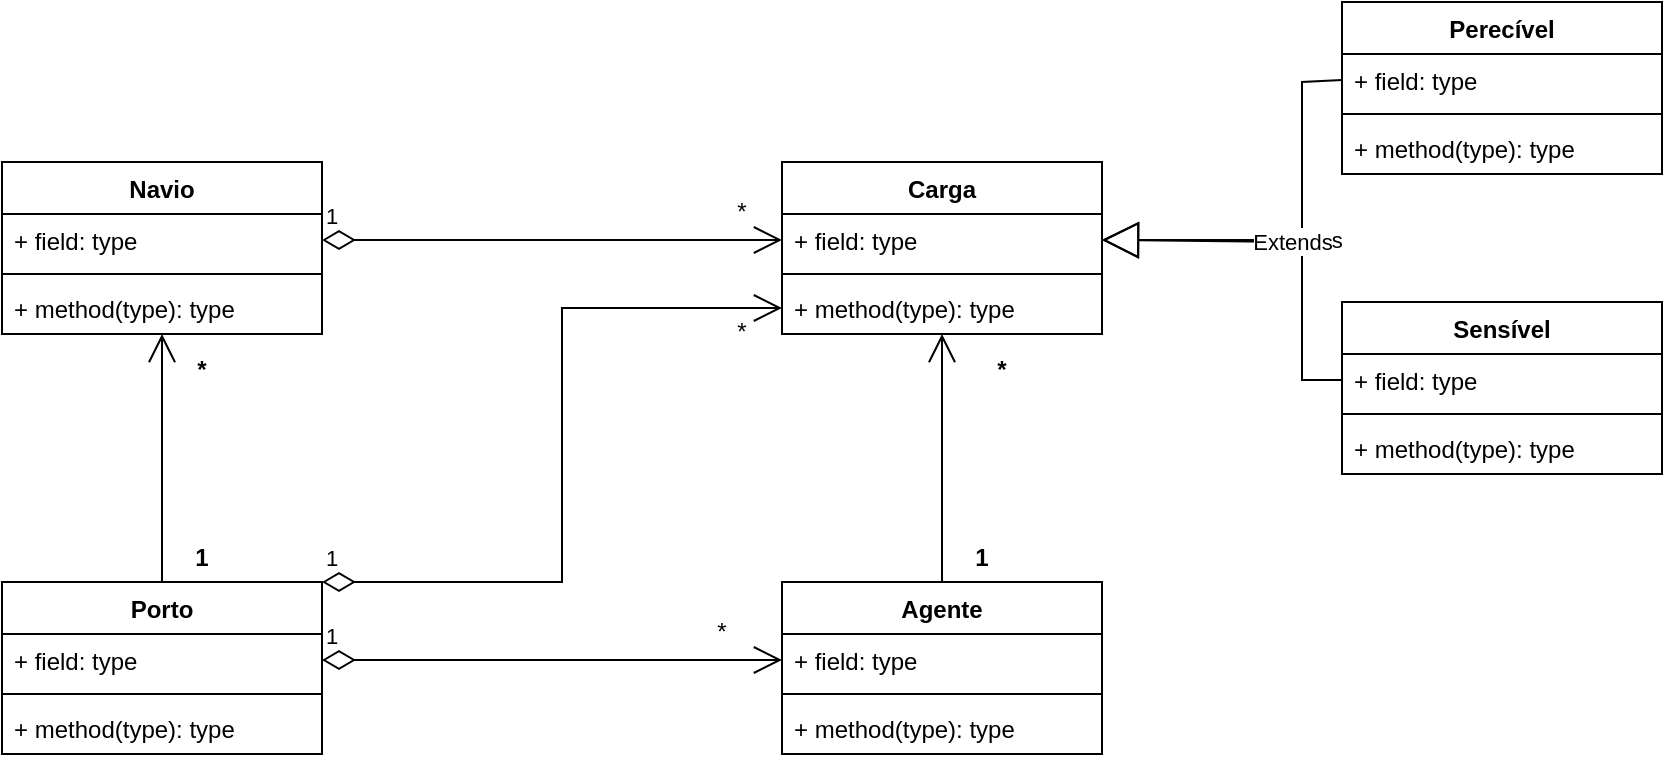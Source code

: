 <mxfile version="20.6.2" type="device"><diagram id="C5RBs43oDa-KdzZeNtuy" name="Page-1"><mxGraphModel dx="852" dy="514" grid="1" gridSize="10" guides="1" tooltips="1" connect="1" arrows="1" fold="1" page="1" pageScale="1" pageWidth="827" pageHeight="1169" math="0" shadow="0"><root><mxCell id="WIyWlLk6GJQsqaUBKTNV-0"/><mxCell id="WIyWlLk6GJQsqaUBKTNV-1" parent="WIyWlLk6GJQsqaUBKTNV-0"/><mxCell id="yBLRDbTi0pjEEkt_Cyih-0" value="Navio" style="swimlane;fontStyle=1;align=center;verticalAlign=top;childLayout=stackLayout;horizontal=1;startSize=26;horizontalStack=0;resizeParent=1;resizeParentMax=0;resizeLast=0;collapsible=1;marginBottom=0;" parent="WIyWlLk6GJQsqaUBKTNV-1" vertex="1"><mxGeometry x="60" y="120" width="160" height="86" as="geometry"/></mxCell><mxCell id="yBLRDbTi0pjEEkt_Cyih-1" value="+ field: type" style="text;strokeColor=none;fillColor=none;align=left;verticalAlign=top;spacingLeft=4;spacingRight=4;overflow=hidden;rotatable=0;points=[[0,0.5],[1,0.5]];portConstraint=eastwest;" parent="yBLRDbTi0pjEEkt_Cyih-0" vertex="1"><mxGeometry y="26" width="160" height="26" as="geometry"/></mxCell><mxCell id="yBLRDbTi0pjEEkt_Cyih-2" value="" style="line;strokeWidth=1;fillColor=none;align=left;verticalAlign=middle;spacingTop=-1;spacingLeft=3;spacingRight=3;rotatable=0;labelPosition=right;points=[];portConstraint=eastwest;strokeColor=inherit;" parent="yBLRDbTi0pjEEkt_Cyih-0" vertex="1"><mxGeometry y="52" width="160" height="8" as="geometry"/></mxCell><mxCell id="yBLRDbTi0pjEEkt_Cyih-3" value="+ method(type): type" style="text;strokeColor=none;fillColor=none;align=left;verticalAlign=top;spacingLeft=4;spacingRight=4;overflow=hidden;rotatable=0;points=[[0,0.5],[1,0.5]];portConstraint=eastwest;" parent="yBLRDbTi0pjEEkt_Cyih-0" vertex="1"><mxGeometry y="60" width="160" height="26" as="geometry"/></mxCell><mxCell id="yBLRDbTi0pjEEkt_Cyih-4" value="Carga" style="swimlane;fontStyle=1;align=center;verticalAlign=top;childLayout=stackLayout;horizontal=1;startSize=26;horizontalStack=0;resizeParent=1;resizeParentMax=0;resizeLast=0;collapsible=1;marginBottom=0;" parent="WIyWlLk6GJQsqaUBKTNV-1" vertex="1"><mxGeometry x="450" y="120" width="160" height="86" as="geometry"/></mxCell><mxCell id="yBLRDbTi0pjEEkt_Cyih-5" value="+ field: type" style="text;strokeColor=none;fillColor=none;align=left;verticalAlign=top;spacingLeft=4;spacingRight=4;overflow=hidden;rotatable=0;points=[[0,0.5],[1,0.5]];portConstraint=eastwest;" parent="yBLRDbTi0pjEEkt_Cyih-4" vertex="1"><mxGeometry y="26" width="160" height="26" as="geometry"/></mxCell><mxCell id="yBLRDbTi0pjEEkt_Cyih-6" value="" style="line;strokeWidth=1;fillColor=none;align=left;verticalAlign=middle;spacingTop=-1;spacingLeft=3;spacingRight=3;rotatable=0;labelPosition=right;points=[];portConstraint=eastwest;strokeColor=inherit;" parent="yBLRDbTi0pjEEkt_Cyih-4" vertex="1"><mxGeometry y="52" width="160" height="8" as="geometry"/></mxCell><mxCell id="yBLRDbTi0pjEEkt_Cyih-7" value="+ method(type): type" style="text;strokeColor=none;fillColor=none;align=left;verticalAlign=top;spacingLeft=4;spacingRight=4;overflow=hidden;rotatable=0;points=[[0,0.5],[1,0.5]];portConstraint=eastwest;" parent="yBLRDbTi0pjEEkt_Cyih-4" vertex="1"><mxGeometry y="60" width="160" height="26" as="geometry"/></mxCell><mxCell id="yBLRDbTi0pjEEkt_Cyih-8" value="Porto" style="swimlane;fontStyle=1;align=center;verticalAlign=top;childLayout=stackLayout;horizontal=1;startSize=26;horizontalStack=0;resizeParent=1;resizeParentMax=0;resizeLast=0;collapsible=1;marginBottom=0;" parent="WIyWlLk6GJQsqaUBKTNV-1" vertex="1"><mxGeometry x="60" y="330" width="160" height="86" as="geometry"/></mxCell><mxCell id="yBLRDbTi0pjEEkt_Cyih-9" value="+ field: type" style="text;strokeColor=none;fillColor=none;align=left;verticalAlign=top;spacingLeft=4;spacingRight=4;overflow=hidden;rotatable=0;points=[[0,0.5],[1,0.5]];portConstraint=eastwest;" parent="yBLRDbTi0pjEEkt_Cyih-8" vertex="1"><mxGeometry y="26" width="160" height="26" as="geometry"/></mxCell><mxCell id="yBLRDbTi0pjEEkt_Cyih-10" value="" style="line;strokeWidth=1;fillColor=none;align=left;verticalAlign=middle;spacingTop=-1;spacingLeft=3;spacingRight=3;rotatable=0;labelPosition=right;points=[];portConstraint=eastwest;strokeColor=inherit;" parent="yBLRDbTi0pjEEkt_Cyih-8" vertex="1"><mxGeometry y="52" width="160" height="8" as="geometry"/></mxCell><mxCell id="yBLRDbTi0pjEEkt_Cyih-11" value="+ method(type): type" style="text;strokeColor=none;fillColor=none;align=left;verticalAlign=top;spacingLeft=4;spacingRight=4;overflow=hidden;rotatable=0;points=[[0,0.5],[1,0.5]];portConstraint=eastwest;" parent="yBLRDbTi0pjEEkt_Cyih-8" vertex="1"><mxGeometry y="60" width="160" height="26" as="geometry"/></mxCell><mxCell id="yBLRDbTi0pjEEkt_Cyih-12" value="Agente" style="swimlane;fontStyle=1;align=center;verticalAlign=top;childLayout=stackLayout;horizontal=1;startSize=26;horizontalStack=0;resizeParent=1;resizeParentMax=0;resizeLast=0;collapsible=1;marginBottom=0;" parent="WIyWlLk6GJQsqaUBKTNV-1" vertex="1"><mxGeometry x="450" y="330" width="160" height="86" as="geometry"/></mxCell><mxCell id="yBLRDbTi0pjEEkt_Cyih-13" value="+ field: type" style="text;strokeColor=none;fillColor=none;align=left;verticalAlign=top;spacingLeft=4;spacingRight=4;overflow=hidden;rotatable=0;points=[[0,0.5],[1,0.5]];portConstraint=eastwest;" parent="yBLRDbTi0pjEEkt_Cyih-12" vertex="1"><mxGeometry y="26" width="160" height="26" as="geometry"/></mxCell><mxCell id="yBLRDbTi0pjEEkt_Cyih-14" value="" style="line;strokeWidth=1;fillColor=none;align=left;verticalAlign=middle;spacingTop=-1;spacingLeft=3;spacingRight=3;rotatable=0;labelPosition=right;points=[];portConstraint=eastwest;strokeColor=inherit;" parent="yBLRDbTi0pjEEkt_Cyih-12" vertex="1"><mxGeometry y="52" width="160" height="8" as="geometry"/></mxCell><mxCell id="yBLRDbTi0pjEEkt_Cyih-15" value="+ method(type): type" style="text;strokeColor=none;fillColor=none;align=left;verticalAlign=top;spacingLeft=4;spacingRight=4;overflow=hidden;rotatable=0;points=[[0,0.5],[1,0.5]];portConstraint=eastwest;" parent="yBLRDbTi0pjEEkt_Cyih-12" vertex="1"><mxGeometry y="60" width="160" height="26" as="geometry"/></mxCell><mxCell id="yBLRDbTi0pjEEkt_Cyih-21" value="1" style="endArrow=open;html=1;endSize=12;startArrow=diamondThin;startSize=14;startFill=0;edgeStyle=orthogonalEdgeStyle;align=left;verticalAlign=bottom;rounded=0;exitX=1;exitY=0.5;exitDx=0;exitDy=0;entryX=0;entryY=0.5;entryDx=0;entryDy=0;" parent="WIyWlLk6GJQsqaUBKTNV-1" source="yBLRDbTi0pjEEkt_Cyih-1" target="yBLRDbTi0pjEEkt_Cyih-5" edge="1"><mxGeometry x="-1" y="3" relative="1" as="geometry"><mxPoint x="330" y="250" as="sourcePoint"/><mxPoint x="490" y="250" as="targetPoint"/></mxGeometry></mxCell><mxCell id="yBLRDbTi0pjEEkt_Cyih-22" value="*" style="text;html=1;strokeColor=none;fillColor=none;align=center;verticalAlign=middle;whiteSpace=wrap;rounded=0;" parent="WIyWlLk6GJQsqaUBKTNV-1" vertex="1"><mxGeometry x="400" y="130" width="60" height="30" as="geometry"/></mxCell><mxCell id="yBLRDbTi0pjEEkt_Cyih-23" value="1" style="endArrow=open;html=1;endSize=12;startArrow=diamondThin;startSize=14;startFill=0;edgeStyle=orthogonalEdgeStyle;align=left;verticalAlign=bottom;rounded=0;exitX=1;exitY=0.5;exitDx=0;exitDy=0;entryX=0;entryY=0.5;entryDx=0;entryDy=0;" parent="WIyWlLk6GJQsqaUBKTNV-1" source="yBLRDbTi0pjEEkt_Cyih-9" target="yBLRDbTi0pjEEkt_Cyih-13" edge="1"><mxGeometry x="-1" y="3" relative="1" as="geometry"><mxPoint x="330" y="250" as="sourcePoint"/><mxPoint x="490" y="250" as="targetPoint"/></mxGeometry></mxCell><mxCell id="yBLRDbTi0pjEEkt_Cyih-24" value="*" style="text;html=1;strokeColor=none;fillColor=none;align=center;verticalAlign=middle;whiteSpace=wrap;rounded=0;" parent="WIyWlLk6GJQsqaUBKTNV-1" vertex="1"><mxGeometry x="390" y="340" width="60" height="30" as="geometry"/></mxCell><mxCell id="yBLRDbTi0pjEEkt_Cyih-25" value="" style="endArrow=open;endFill=1;endSize=12;html=1;rounded=0;exitX=0.5;exitY=0;exitDx=0;exitDy=0;" parent="WIyWlLk6GJQsqaUBKTNV-1" source="yBLRDbTi0pjEEkt_Cyih-12" target="yBLRDbTi0pjEEkt_Cyih-7" edge="1"><mxGeometry width="160" relative="1" as="geometry"><mxPoint x="526" y="320" as="sourcePoint"/><mxPoint x="490" y="250" as="targetPoint"/></mxGeometry></mxCell><mxCell id="yBLRDbTi0pjEEkt_Cyih-26" value="1" style="text;align=center;fontStyle=1;verticalAlign=middle;spacingLeft=3;spacingRight=3;strokeColor=none;rotatable=0;points=[[0,0.5],[1,0.5]];portConstraint=eastwest;" parent="WIyWlLk6GJQsqaUBKTNV-1" vertex="1"><mxGeometry x="510" y="304" width="80" height="26" as="geometry"/></mxCell><mxCell id="yBLRDbTi0pjEEkt_Cyih-27" value="*" style="text;align=center;fontStyle=1;verticalAlign=middle;spacingLeft=3;spacingRight=3;strokeColor=none;rotatable=0;points=[[0,0.5],[1,0.5]];portConstraint=eastwest;" parent="WIyWlLk6GJQsqaUBKTNV-1" vertex="1"><mxGeometry x="520" y="210" width="80" height="26" as="geometry"/></mxCell><mxCell id="yBLRDbTi0pjEEkt_Cyih-28" value="" style="endArrow=open;endFill=1;endSize=12;html=1;rounded=0;exitX=0.5;exitY=0;exitDx=0;exitDy=0;" parent="WIyWlLk6GJQsqaUBKTNV-1" source="yBLRDbTi0pjEEkt_Cyih-8" target="yBLRDbTi0pjEEkt_Cyih-3" edge="1"><mxGeometry width="160" relative="1" as="geometry"><mxPoint x="330" y="250" as="sourcePoint"/><mxPoint x="490" y="250" as="targetPoint"/></mxGeometry></mxCell><mxCell id="yBLRDbTi0pjEEkt_Cyih-29" value="1" style="text;align=center;fontStyle=1;verticalAlign=middle;spacingLeft=3;spacingRight=3;strokeColor=none;rotatable=0;points=[[0,0.5],[1,0.5]];portConstraint=eastwest;" parent="WIyWlLk6GJQsqaUBKTNV-1" vertex="1"><mxGeometry x="120" y="304" width="80" height="26" as="geometry"/></mxCell><mxCell id="yBLRDbTi0pjEEkt_Cyih-30" value="*" style="text;align=center;fontStyle=1;verticalAlign=middle;spacingLeft=3;spacingRight=3;strokeColor=none;rotatable=0;points=[[0,0.5],[1,0.5]];portConstraint=eastwest;" parent="WIyWlLk6GJQsqaUBKTNV-1" vertex="1"><mxGeometry x="120" y="210" width="80" height="26" as="geometry"/></mxCell><mxCell id="yBLRDbTi0pjEEkt_Cyih-31" value="Extends" style="endArrow=block;endSize=16;endFill=0;html=1;rounded=0;entryX=1;entryY=0.5;entryDx=0;entryDy=0;exitX=0;exitY=0.5;exitDx=0;exitDy=0;" parent="WIyWlLk6GJQsqaUBKTNV-1" source="yBLRDbTi0pjEEkt_Cyih-33" target="yBLRDbTi0pjEEkt_Cyih-5" edge="1"><mxGeometry width="160" relative="1" as="geometry"><mxPoint x="720" y="159" as="sourcePoint"/><mxPoint x="490" y="250" as="targetPoint"/><Array as="points"><mxPoint x="710" y="80"/><mxPoint x="710" y="159"/></Array></mxGeometry></mxCell><mxCell id="yBLRDbTi0pjEEkt_Cyih-32" value="Perecível" style="swimlane;fontStyle=1;align=center;verticalAlign=top;childLayout=stackLayout;horizontal=1;startSize=26;horizontalStack=0;resizeParent=1;resizeParentMax=0;resizeLast=0;collapsible=1;marginBottom=0;" parent="WIyWlLk6GJQsqaUBKTNV-1" vertex="1"><mxGeometry x="730" y="40" width="160" height="86" as="geometry"/></mxCell><mxCell id="yBLRDbTi0pjEEkt_Cyih-33" value="+ field: type" style="text;strokeColor=none;fillColor=none;align=left;verticalAlign=top;spacingLeft=4;spacingRight=4;overflow=hidden;rotatable=0;points=[[0,0.5],[1,0.5]];portConstraint=eastwest;" parent="yBLRDbTi0pjEEkt_Cyih-32" vertex="1"><mxGeometry y="26" width="160" height="26" as="geometry"/></mxCell><mxCell id="yBLRDbTi0pjEEkt_Cyih-34" value="" style="line;strokeWidth=1;fillColor=none;align=left;verticalAlign=middle;spacingTop=-1;spacingLeft=3;spacingRight=3;rotatable=0;labelPosition=right;points=[];portConstraint=eastwest;strokeColor=inherit;" parent="yBLRDbTi0pjEEkt_Cyih-32" vertex="1"><mxGeometry y="52" width="160" height="8" as="geometry"/></mxCell><mxCell id="yBLRDbTi0pjEEkt_Cyih-35" value="+ method(type): type" style="text;strokeColor=none;fillColor=none;align=left;verticalAlign=top;spacingLeft=4;spacingRight=4;overflow=hidden;rotatable=0;points=[[0,0.5],[1,0.5]];portConstraint=eastwest;" parent="yBLRDbTi0pjEEkt_Cyih-32" vertex="1"><mxGeometry y="60" width="160" height="26" as="geometry"/></mxCell><mxCell id="yBLRDbTi0pjEEkt_Cyih-36" value="Sensível" style="swimlane;fontStyle=1;align=center;verticalAlign=top;childLayout=stackLayout;horizontal=1;startSize=26;horizontalStack=0;resizeParent=1;resizeParentMax=0;resizeLast=0;collapsible=1;marginBottom=0;" parent="WIyWlLk6GJQsqaUBKTNV-1" vertex="1"><mxGeometry x="730" y="190" width="160" height="86" as="geometry"/></mxCell><mxCell id="yBLRDbTi0pjEEkt_Cyih-37" value="+ field: type" style="text;strokeColor=none;fillColor=none;align=left;verticalAlign=top;spacingLeft=4;spacingRight=4;overflow=hidden;rotatable=0;points=[[0,0.5],[1,0.5]];portConstraint=eastwest;" parent="yBLRDbTi0pjEEkt_Cyih-36" vertex="1"><mxGeometry y="26" width="160" height="26" as="geometry"/></mxCell><mxCell id="yBLRDbTi0pjEEkt_Cyih-38" value="" style="line;strokeWidth=1;fillColor=none;align=left;verticalAlign=middle;spacingTop=-1;spacingLeft=3;spacingRight=3;rotatable=0;labelPosition=right;points=[];portConstraint=eastwest;strokeColor=inherit;" parent="yBLRDbTi0pjEEkt_Cyih-36" vertex="1"><mxGeometry y="52" width="160" height="8" as="geometry"/></mxCell><mxCell id="yBLRDbTi0pjEEkt_Cyih-39" value="+ method(type): type" style="text;strokeColor=none;fillColor=none;align=left;verticalAlign=top;spacingLeft=4;spacingRight=4;overflow=hidden;rotatable=0;points=[[0,0.5],[1,0.5]];portConstraint=eastwest;" parent="yBLRDbTi0pjEEkt_Cyih-36" vertex="1"><mxGeometry y="60" width="160" height="26" as="geometry"/></mxCell><mxCell id="yBLRDbTi0pjEEkt_Cyih-40" value="Extends" style="endArrow=block;endSize=16;endFill=0;html=1;rounded=0;exitX=0;exitY=0.5;exitDx=0;exitDy=0;entryX=1;entryY=0.5;entryDx=0;entryDy=0;" parent="WIyWlLk6GJQsqaUBKTNV-1" source="yBLRDbTi0pjEEkt_Cyih-37" target="yBLRDbTi0pjEEkt_Cyih-5" edge="1"><mxGeometry width="160" relative="1" as="geometry"><mxPoint x="850" y="160" as="sourcePoint"/><mxPoint x="630" y="210" as="targetPoint"/><Array as="points"><mxPoint x="710" y="229"/><mxPoint x="710" y="160"/></Array></mxGeometry></mxCell><mxCell id="bUpWEe6SyJFWskuO9_2i-0" value="1" style="endArrow=open;html=1;endSize=12;startArrow=diamondThin;startSize=14;startFill=0;edgeStyle=orthogonalEdgeStyle;align=left;verticalAlign=bottom;rounded=0;exitX=1;exitY=0;exitDx=0;exitDy=0;entryX=0;entryY=0.5;entryDx=0;entryDy=0;" edge="1" parent="WIyWlLk6GJQsqaUBKTNV-1" source="yBLRDbTi0pjEEkt_Cyih-8" target="yBLRDbTi0pjEEkt_Cyih-7"><mxGeometry x="-1" y="3" relative="1" as="geometry"><mxPoint x="360" y="270" as="sourcePoint"/><mxPoint x="520" y="270" as="targetPoint"/><Array as="points"><mxPoint x="340" y="330"/><mxPoint x="340" y="193"/></Array></mxGeometry></mxCell><mxCell id="bUpWEe6SyJFWskuO9_2i-1" value="*" style="text;html=1;strokeColor=none;fillColor=none;align=center;verticalAlign=middle;whiteSpace=wrap;rounded=0;" vertex="1" parent="WIyWlLk6GJQsqaUBKTNV-1"><mxGeometry x="400" y="190" width="60" height="30" as="geometry"/></mxCell></root></mxGraphModel></diagram></mxfile>
